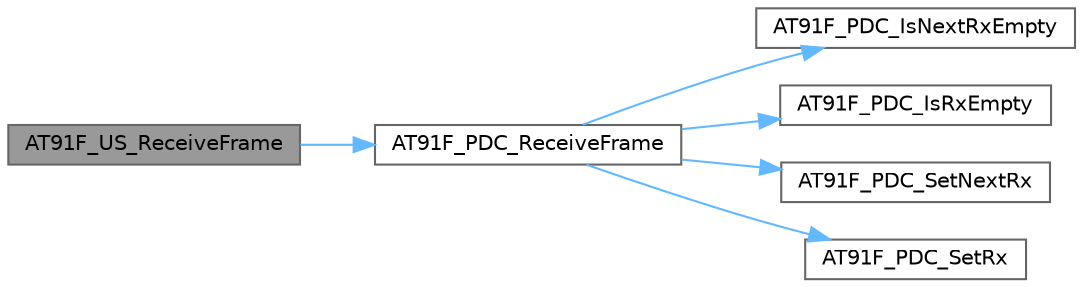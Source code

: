 digraph "AT91F_US_ReceiveFrame"
{
 // LATEX_PDF_SIZE
  bgcolor="transparent";
  edge [fontname=Helvetica,fontsize=10,labelfontname=Helvetica,labelfontsize=10];
  node [fontname=Helvetica,fontsize=10,shape=box,height=0.2,width=0.4];
  rankdir="LR";
  Node1 [id="Node000001",label="AT91F_US_ReceiveFrame",height=0.2,width=0.4,color="gray40", fillcolor="grey60", style="filled", fontcolor="black",tooltip="Return 2 if PDC has been initialized with Buffer and Next Buffer, 1 if PDC has been initialized with ..."];
  Node1 -> Node2 [id="edge1_Node000001_Node000002",color="steelblue1",style="solid",tooltip=" "];
  Node2 [id="Node000002",label="AT91F_PDC_ReceiveFrame",height=0.2,width=0.4,color="grey40", fillcolor="white", style="filled",URL="$lib___a_t91_s_a_m7_s64_8h.html#aafc2ac73bfe8e6584b59dfa99dcc734d",tooltip="Close PDC: disable TX and RX reset transfer descriptors."];
  Node2 -> Node3 [id="edge2_Node000002_Node000003",color="steelblue1",style="solid",tooltip=" "];
  Node3 [id="Node000003",label="AT91F_PDC_IsNextRxEmpty",height=0.2,width=0.4,color="grey40", fillcolor="white", style="filled",URL="$lib___a_t91_s_a_m7_s64_8h.html#ae073ed106e68b56986c7e7d1f54645c3",tooltip="Test if the next transfer descriptor has been moved to the current td."];
  Node2 -> Node4 [id="edge3_Node000002_Node000004",color="steelblue1",style="solid",tooltip=" "];
  Node4 [id="Node000004",label="AT91F_PDC_IsRxEmpty",height=0.2,width=0.4,color="grey40", fillcolor="white", style="filled",URL="$lib___a_t91_s_a_m7_s64_8h.html#a9d1c7d81accef655c0e89b2bc3a3bcca",tooltip="Test if the current transfer descriptor has been filled."];
  Node2 -> Node5 [id="edge4_Node000002_Node000005",color="steelblue1",style="solid",tooltip=" "];
  Node5 [id="Node000005",label="AT91F_PDC_SetNextRx",height=0.2,width=0.4,color="grey40", fillcolor="white", style="filled",URL="$lib___a_t91_s_a_m7_s64_8h.html#a90529726eb41ee44d45f3bb99923b2ef",tooltip="Set the next receive transfer descriptor."];
  Node2 -> Node6 [id="edge5_Node000002_Node000006",color="steelblue1",style="solid",tooltip=" "];
  Node6 [id="Node000006",label="AT91F_PDC_SetRx",height=0.2,width=0.4,color="grey40", fillcolor="white", style="filled",URL="$lib___a_t91_s_a_m7_s64_8h.html#af3a2086c959ae5ea3b73fcfc09bb46fb",tooltip="Set the receive transfer descriptor."];
}
